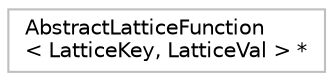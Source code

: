 digraph "Graphical Class Hierarchy"
{
 // LATEX_PDF_SIZE
  bgcolor="transparent";
  edge [fontname="Helvetica",fontsize="10",labelfontname="Helvetica",labelfontsize="10"];
  node [fontname="Helvetica",fontsize="10",shape=record];
  rankdir="LR";
  Node0 [label="AbstractLatticeFunction\l\< LatticeKey, LatticeVal \> *",height=0.2,width=0.4,color="grey75",tooltip=" "];
}
